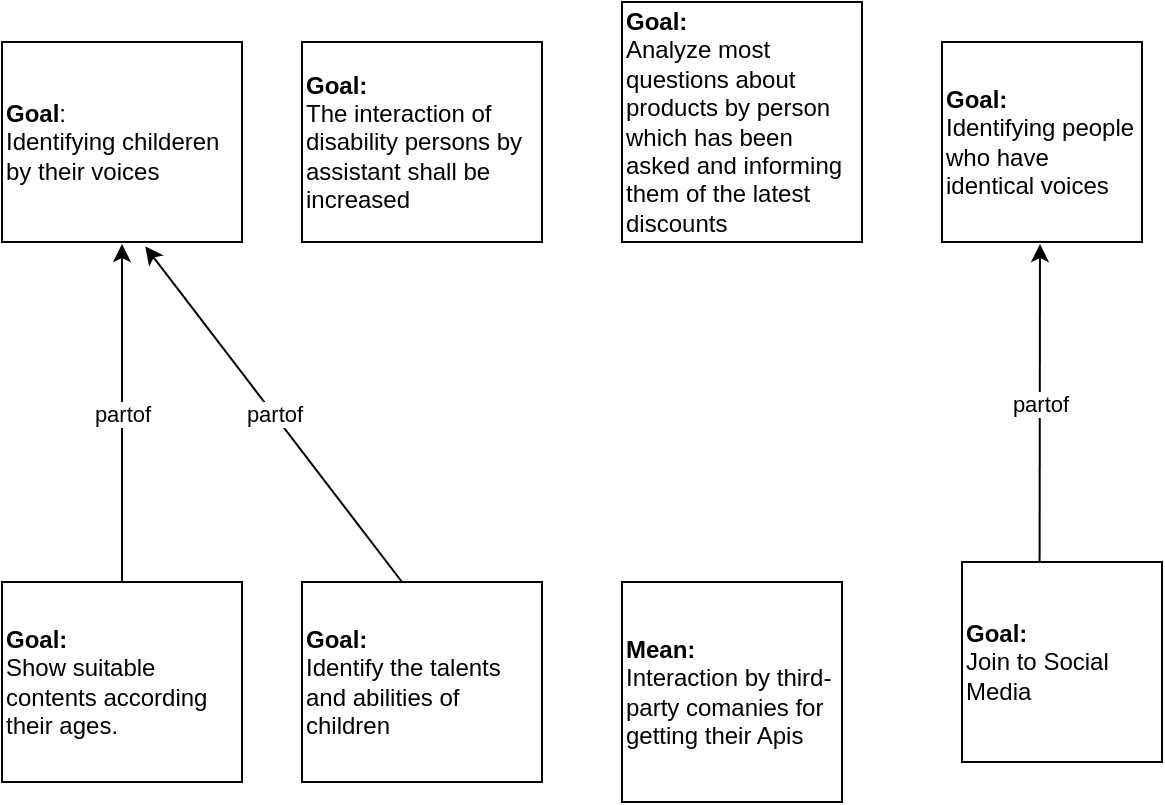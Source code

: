 <mxfile version="15.0.6" type="github">
  <diagram id="hF1DCo-za6BDpXijDqXe" name="Page-1">
    <mxGraphModel dx="1038" dy="547" grid="1" gridSize="10" guides="1" tooltips="1" connect="1" arrows="1" fold="1" page="1" pageScale="1" pageWidth="850" pageHeight="1100" math="0" shadow="0">
      <root>
        <mxCell id="0" />
        <mxCell id="1" parent="0" />
        <mxCell id="qYQen40BbtpS6DdnJ-LU-1" value="&lt;div&gt;&lt;b&gt;Goal&lt;/b&gt;:&lt;/div&gt;&lt;div&gt;&lt;span&gt;Identifying childeren by their voices&amp;nbsp;&lt;/span&gt;&lt;/div&gt;" style="rounded=0;whiteSpace=wrap;html=1;align=left;" vertex="1" parent="1">
          <mxGeometry x="40" y="200" width="120" height="100" as="geometry" />
        </mxCell>
        <mxCell id="qYQen40BbtpS6DdnJ-LU-2" value="&lt;b&gt;Goal:&lt;/b&gt;&lt;br&gt;The interaction of disability persons by assistant shall be increased" style="rounded=0;whiteSpace=wrap;html=1;align=left;" vertex="1" parent="1">
          <mxGeometry x="190" y="200" width="120" height="100" as="geometry" />
        </mxCell>
        <mxCell id="qYQen40BbtpS6DdnJ-LU-4" value="&lt;b&gt;Goal:&lt;br&gt;&lt;div&gt;&lt;span style=&quot;font-weight: normal&quot;&gt;Analyze most questions about products by person&amp;nbsp; which has been asked and informing them of the latest discounts&lt;/span&gt;&lt;/div&gt;&lt;/b&gt;" style="rounded=0;whiteSpace=wrap;html=1;align=left;" vertex="1" parent="1">
          <mxGeometry x="350" y="180" width="120" height="120" as="geometry" />
        </mxCell>
        <mxCell id="qYQen40BbtpS6DdnJ-LU-5" value="&lt;b&gt;Goal:&lt;/b&gt;&lt;br&gt;&lt;div&gt;Identifying people who have identical voices&lt;br&gt;&lt;/div&gt;" style="whiteSpace=wrap;html=1;aspect=fixed;align=left;" vertex="1" parent="1">
          <mxGeometry x="510" y="200" width="100" height="100" as="geometry" />
        </mxCell>
        <mxCell id="qYQen40BbtpS6DdnJ-LU-7" value="&lt;b&gt;Mean:&lt;/b&gt;&lt;br&gt;Interaction by third-party comanies for getting their Apis" style="whiteSpace=wrap;html=1;aspect=fixed;align=left;" vertex="1" parent="1">
          <mxGeometry x="350" y="470" width="110" height="110" as="geometry" />
        </mxCell>
        <mxCell id="qYQen40BbtpS6DdnJ-LU-8" value="&lt;b&gt;Goal:&lt;/b&gt;&lt;br&gt;&lt;div&gt;Join to Social Media&amp;nbsp;&lt;br&gt;&lt;/div&gt;" style="whiteSpace=wrap;html=1;aspect=fixed;align=left;" vertex="1" parent="1">
          <mxGeometry x="520" y="460" width="100" height="100" as="geometry" />
        </mxCell>
        <mxCell id="qYQen40BbtpS6DdnJ-LU-15" value="" style="endArrow=classic;html=1;exitX=0.5;exitY=0;exitDx=0;exitDy=0;" edge="1" parent="1" source="qYQen40BbtpS6DdnJ-LU-22">
          <mxGeometry relative="1" as="geometry">
            <mxPoint x="544" y="441" as="sourcePoint" />
            <mxPoint x="100" y="301" as="targetPoint" />
          </mxGeometry>
        </mxCell>
        <mxCell id="qYQen40BbtpS6DdnJ-LU-16" value="partof" style="edgeLabel;resizable=0;html=1;align=center;verticalAlign=middle;" connectable="0" vertex="1" parent="qYQen40BbtpS6DdnJ-LU-15">
          <mxGeometry relative="1" as="geometry" />
        </mxCell>
        <mxCell id="qYQen40BbtpS6DdnJ-LU-22" value="&lt;b&gt;Goal:&lt;/b&gt;&lt;br&gt;Show suitable contents according their ages." style="rounded=0;whiteSpace=wrap;html=1;align=left;" vertex="1" parent="1">
          <mxGeometry x="40" y="470" width="120" height="100" as="geometry" />
        </mxCell>
        <mxCell id="qYQen40BbtpS6DdnJ-LU-24" value="&lt;p style=&quot;line-height: 120%&quot;&gt;&lt;b&gt;Goal:&lt;/b&gt;&lt;br&gt;Identify the talents and abilities of children&lt;/p&gt;" style="rounded=0;whiteSpace=wrap;html=1;align=left;" vertex="1" parent="1">
          <mxGeometry x="190" y="470" width="120" height="100" as="geometry" />
        </mxCell>
        <mxCell id="qYQen40BbtpS6DdnJ-LU-31" value="" style="endArrow=classic;html=1;exitX=0.328;exitY=0.002;exitDx=0;exitDy=0;exitPerimeter=0;" edge="1" parent="1">
          <mxGeometry relative="1" as="geometry">
            <mxPoint x="558.8" y="460.0" as="sourcePoint" />
            <mxPoint x="559" y="301" as="targetPoint" />
          </mxGeometry>
        </mxCell>
        <mxCell id="qYQen40BbtpS6DdnJ-LU-32" value="partof" style="edgeLabel;resizable=0;html=1;align=center;verticalAlign=middle;" connectable="0" vertex="1" parent="qYQen40BbtpS6DdnJ-LU-31">
          <mxGeometry relative="1" as="geometry" />
        </mxCell>
        <mxCell id="qYQen40BbtpS6DdnJ-LU-35" value="" style="endArrow=classic;html=1;exitX=0.328;exitY=0.002;exitDx=0;exitDy=0;exitPerimeter=0;entryX=0.597;entryY=1.022;entryDx=0;entryDy=0;entryPerimeter=0;" edge="1" parent="1" target="qYQen40BbtpS6DdnJ-LU-1">
          <mxGeometry relative="1" as="geometry">
            <mxPoint x="240.0" y="470" as="sourcePoint" />
            <mxPoint x="240.2" y="311" as="targetPoint" />
          </mxGeometry>
        </mxCell>
        <mxCell id="qYQen40BbtpS6DdnJ-LU-36" value="partof" style="edgeLabel;resizable=0;html=1;align=center;verticalAlign=middle;" connectable="0" vertex="1" parent="qYQen40BbtpS6DdnJ-LU-35">
          <mxGeometry relative="1" as="geometry" />
        </mxCell>
      </root>
    </mxGraphModel>
  </diagram>
</mxfile>
